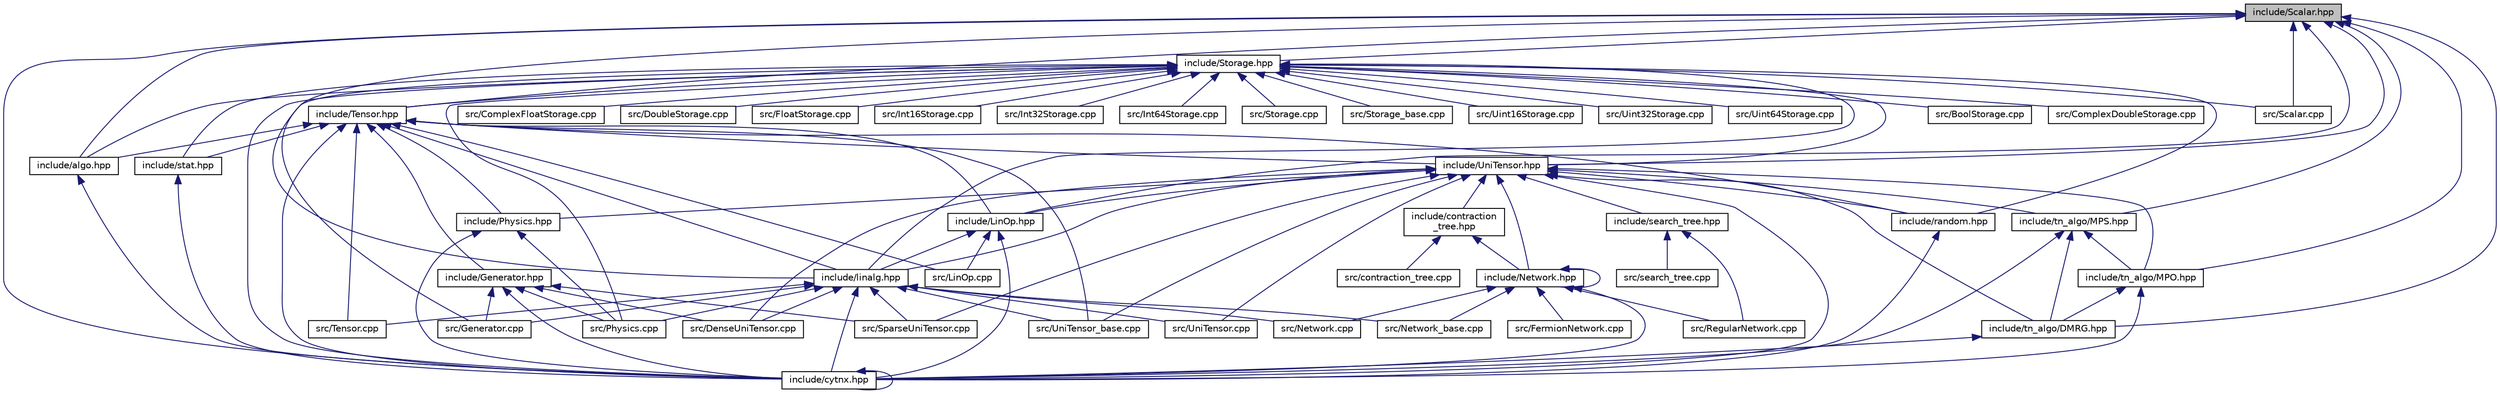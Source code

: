 digraph "include/Scalar.hpp"
{
  edge [fontname="Helvetica",fontsize="10",labelfontname="Helvetica",labelfontsize="10"];
  node [fontname="Helvetica",fontsize="10",shape=record];
  Node27 [label="include/Scalar.hpp",height=0.2,width=0.4,color="black", fillcolor="grey75", style="filled", fontcolor="black"];
  Node27 -> Node28 [dir="back",color="midnightblue",fontsize="10",style="solid",fontname="Helvetica"];
  Node28 [label="include/Storage.hpp",height=0.2,width=0.4,color="black", fillcolor="white", style="filled",URL="$Storage_8hpp.html"];
  Node28 -> Node29 [dir="back",color="midnightblue",fontsize="10",style="solid",fontname="Helvetica"];
  Node29 [label="include/Tensor.hpp",height=0.2,width=0.4,color="black", fillcolor="white", style="filled",URL="$Tensor_8hpp.html"];
  Node29 -> Node30 [dir="back",color="midnightblue",fontsize="10",style="solid",fontname="Helvetica"];
  Node30 [label="include/algo.hpp",height=0.2,width=0.4,color="black", fillcolor="white", style="filled",URL="$algo_8hpp.html"];
  Node30 -> Node31 [dir="back",color="midnightblue",fontsize="10",style="solid",fontname="Helvetica"];
  Node31 [label="include/cytnx.hpp",height=0.2,width=0.4,color="black", fillcolor="white", style="filled",URL="$cytnx_8hpp.html"];
  Node31 -> Node31 [dir="back",color="midnightblue",fontsize="10",style="solid",fontname="Helvetica"];
  Node29 -> Node32 [dir="back",color="midnightblue",fontsize="10",style="solid",fontname="Helvetica"];
  Node32 [label="include/UniTensor.hpp",height=0.2,width=0.4,color="black", fillcolor="white", style="filled",URL="$UniTensor_8hpp.html"];
  Node32 -> Node33 [dir="back",color="midnightblue",fontsize="10",style="solid",fontname="Helvetica"];
  Node33 [label="include/contraction\l_tree.hpp",height=0.2,width=0.4,color="black", fillcolor="white", style="filled",URL="$contraction__tree_8hpp.html"];
  Node33 -> Node34 [dir="back",color="midnightblue",fontsize="10",style="solid",fontname="Helvetica"];
  Node34 [label="include/Network.hpp",height=0.2,width=0.4,color="black", fillcolor="white", style="filled",URL="$Network_8hpp.html"];
  Node34 -> Node31 [dir="back",color="midnightblue",fontsize="10",style="solid",fontname="Helvetica"];
  Node34 -> Node34 [dir="back",color="midnightblue",fontsize="10",style="solid",fontname="Helvetica"];
  Node34 -> Node35 [dir="back",color="midnightblue",fontsize="10",style="solid",fontname="Helvetica"];
  Node35 [label="src/FermionNetwork.cpp",height=0.2,width=0.4,color="black", fillcolor="white", style="filled",URL="$FermionNetwork_8cpp.html"];
  Node34 -> Node36 [dir="back",color="midnightblue",fontsize="10",style="solid",fontname="Helvetica"];
  Node36 [label="src/Network.cpp",height=0.2,width=0.4,color="black", fillcolor="white", style="filled",URL="$Network_8cpp.html"];
  Node34 -> Node37 [dir="back",color="midnightblue",fontsize="10",style="solid",fontname="Helvetica"];
  Node37 [label="src/Network_base.cpp",height=0.2,width=0.4,color="black", fillcolor="white", style="filled",URL="$Network__base_8cpp.html"];
  Node34 -> Node38 [dir="back",color="midnightblue",fontsize="10",style="solid",fontname="Helvetica"];
  Node38 [label="src/RegularNetwork.cpp",height=0.2,width=0.4,color="black", fillcolor="white", style="filled",URL="$RegularNetwork_8cpp.html"];
  Node33 -> Node39 [dir="back",color="midnightblue",fontsize="10",style="solid",fontname="Helvetica"];
  Node39 [label="src/contraction_tree.cpp",height=0.2,width=0.4,color="black", fillcolor="white", style="filled",URL="$contraction__tree_8cpp.html"];
  Node32 -> Node40 [dir="back",color="midnightblue",fontsize="10",style="solid",fontname="Helvetica"];
  Node40 [label="include/Physics.hpp",height=0.2,width=0.4,color="black", fillcolor="white", style="filled",URL="$Physics_8hpp.html"];
  Node40 -> Node31 [dir="back",color="midnightblue",fontsize="10",style="solid",fontname="Helvetica"];
  Node40 -> Node41 [dir="back",color="midnightblue",fontsize="10",style="solid",fontname="Helvetica"];
  Node41 [label="src/Physics.cpp",height=0.2,width=0.4,color="black", fillcolor="white", style="filled",URL="$Physics_8cpp.html"];
  Node32 -> Node42 [dir="back",color="midnightblue",fontsize="10",style="solid",fontname="Helvetica"];
  Node42 [label="include/linalg.hpp",height=0.2,width=0.4,color="black", fillcolor="white", style="filled",URL="$linalg_8hpp.html"];
  Node42 -> Node31 [dir="back",color="midnightblue",fontsize="10",style="solid",fontname="Helvetica"];
  Node42 -> Node43 [dir="back",color="midnightblue",fontsize="10",style="solid",fontname="Helvetica"];
  Node43 [label="src/DenseUniTensor.cpp",height=0.2,width=0.4,color="black", fillcolor="white", style="filled",URL="$DenseUniTensor_8cpp.html"];
  Node42 -> Node44 [dir="back",color="midnightblue",fontsize="10",style="solid",fontname="Helvetica"];
  Node44 [label="src/Generator.cpp",height=0.2,width=0.4,color="black", fillcolor="white", style="filled",URL="$Generator_8cpp.html"];
  Node42 -> Node36 [dir="back",color="midnightblue",fontsize="10",style="solid",fontname="Helvetica"];
  Node42 -> Node37 [dir="back",color="midnightblue",fontsize="10",style="solid",fontname="Helvetica"];
  Node42 -> Node41 [dir="back",color="midnightblue",fontsize="10",style="solid",fontname="Helvetica"];
  Node42 -> Node45 [dir="back",color="midnightblue",fontsize="10",style="solid",fontname="Helvetica"];
  Node45 [label="src/SparseUniTensor.cpp",height=0.2,width=0.4,color="black", fillcolor="white", style="filled",URL="$SparseUniTensor_8cpp.html"];
  Node42 -> Node46 [dir="back",color="midnightblue",fontsize="10",style="solid",fontname="Helvetica"];
  Node46 [label="src/Tensor.cpp",height=0.2,width=0.4,color="black", fillcolor="white", style="filled",URL="$Tensor_8cpp.html"];
  Node42 -> Node47 [dir="back",color="midnightblue",fontsize="10",style="solid",fontname="Helvetica"];
  Node47 [label="src/UniTensor.cpp",height=0.2,width=0.4,color="black", fillcolor="white", style="filled",URL="$UniTensor_8cpp.html"];
  Node42 -> Node48 [dir="back",color="midnightblue",fontsize="10",style="solid",fontname="Helvetica"];
  Node48 [label="src/UniTensor_base.cpp",height=0.2,width=0.4,color="black", fillcolor="white", style="filled",URL="$UniTensor__base_8cpp.html"];
  Node32 -> Node49 [dir="back",color="midnightblue",fontsize="10",style="solid",fontname="Helvetica"];
  Node49 [label="include/LinOp.hpp",height=0.2,width=0.4,color="black", fillcolor="white", style="filled",URL="$LinOp_8hpp.html"];
  Node49 -> Node42 [dir="back",color="midnightblue",fontsize="10",style="solid",fontname="Helvetica"];
  Node49 -> Node31 [dir="back",color="midnightblue",fontsize="10",style="solid",fontname="Helvetica"];
  Node49 -> Node50 [dir="back",color="midnightblue",fontsize="10",style="solid",fontname="Helvetica"];
  Node50 [label="src/LinOp.cpp",height=0.2,width=0.4,color="black", fillcolor="white", style="filled",URL="$LinOp_8cpp.html"];
  Node32 -> Node51 [dir="back",color="midnightblue",fontsize="10",style="solid",fontname="Helvetica"];
  Node51 [label="include/random.hpp",height=0.2,width=0.4,color="black", fillcolor="white", style="filled",URL="$random_8hpp.html"];
  Node51 -> Node31 [dir="back",color="midnightblue",fontsize="10",style="solid",fontname="Helvetica"];
  Node32 -> Node31 [dir="back",color="midnightblue",fontsize="10",style="solid",fontname="Helvetica"];
  Node32 -> Node34 [dir="back",color="midnightblue",fontsize="10",style="solid",fontname="Helvetica"];
  Node32 -> Node52 [dir="back",color="midnightblue",fontsize="10",style="solid",fontname="Helvetica"];
  Node52 [label="include/tn_algo/MPS.hpp",height=0.2,width=0.4,color="black", fillcolor="white", style="filled",URL="$MPS_8hpp.html"];
  Node52 -> Node31 [dir="back",color="midnightblue",fontsize="10",style="solid",fontname="Helvetica"];
  Node52 -> Node53 [dir="back",color="midnightblue",fontsize="10",style="solid",fontname="Helvetica"];
  Node53 [label="include/tn_algo/MPO.hpp",height=0.2,width=0.4,color="black", fillcolor="white", style="filled",URL="$MPO_8hpp.html"];
  Node53 -> Node31 [dir="back",color="midnightblue",fontsize="10",style="solid",fontname="Helvetica"];
  Node53 -> Node54 [dir="back",color="midnightblue",fontsize="10",style="solid",fontname="Helvetica"];
  Node54 [label="include/tn_algo/DMRG.hpp",height=0.2,width=0.4,color="black", fillcolor="white", style="filled",URL="$DMRG_8hpp.html"];
  Node54 -> Node31 [dir="back",color="midnightblue",fontsize="10",style="solid",fontname="Helvetica"];
  Node52 -> Node54 [dir="back",color="midnightblue",fontsize="10",style="solid",fontname="Helvetica"];
  Node32 -> Node53 [dir="back",color="midnightblue",fontsize="10",style="solid",fontname="Helvetica"];
  Node32 -> Node54 [dir="back",color="midnightblue",fontsize="10",style="solid",fontname="Helvetica"];
  Node32 -> Node55 [dir="back",color="midnightblue",fontsize="10",style="solid",fontname="Helvetica"];
  Node55 [label="include/search_tree.hpp",height=0.2,width=0.4,color="black", fillcolor="white", style="filled",URL="$search__tree_8hpp.html"];
  Node55 -> Node38 [dir="back",color="midnightblue",fontsize="10",style="solid",fontname="Helvetica"];
  Node55 -> Node56 [dir="back",color="midnightblue",fontsize="10",style="solid",fontname="Helvetica"];
  Node56 [label="src/search_tree.cpp",height=0.2,width=0.4,color="black", fillcolor="white", style="filled",URL="$search__tree_8cpp.html"];
  Node32 -> Node43 [dir="back",color="midnightblue",fontsize="10",style="solid",fontname="Helvetica"];
  Node32 -> Node45 [dir="back",color="midnightblue",fontsize="10",style="solid",fontname="Helvetica"];
  Node32 -> Node47 [dir="back",color="midnightblue",fontsize="10",style="solid",fontname="Helvetica"];
  Node32 -> Node48 [dir="back",color="midnightblue",fontsize="10",style="solid",fontname="Helvetica"];
  Node29 -> Node31 [dir="back",color="midnightblue",fontsize="10",style="solid",fontname="Helvetica"];
  Node29 -> Node57 [dir="back",color="midnightblue",fontsize="10",style="solid",fontname="Helvetica"];
  Node57 [label="include/Generator.hpp",height=0.2,width=0.4,color="black", fillcolor="white", style="filled",URL="$Generator_8hpp.html"];
  Node57 -> Node31 [dir="back",color="midnightblue",fontsize="10",style="solid",fontname="Helvetica"];
  Node57 -> Node43 [dir="back",color="midnightblue",fontsize="10",style="solid",fontname="Helvetica"];
  Node57 -> Node44 [dir="back",color="midnightblue",fontsize="10",style="solid",fontname="Helvetica"];
  Node57 -> Node41 [dir="back",color="midnightblue",fontsize="10",style="solid",fontname="Helvetica"];
  Node57 -> Node45 [dir="back",color="midnightblue",fontsize="10",style="solid",fontname="Helvetica"];
  Node29 -> Node40 [dir="back",color="midnightblue",fontsize="10",style="solid",fontname="Helvetica"];
  Node29 -> Node58 [dir="back",color="midnightblue",fontsize="10",style="solid",fontname="Helvetica"];
  Node58 [label="include/stat.hpp",height=0.2,width=0.4,color="black", fillcolor="white", style="filled",URL="$stat_8hpp.html"];
  Node58 -> Node31 [dir="back",color="midnightblue",fontsize="10",style="solid",fontname="Helvetica"];
  Node29 -> Node42 [dir="back",color="midnightblue",fontsize="10",style="solid",fontname="Helvetica"];
  Node29 -> Node49 [dir="back",color="midnightblue",fontsize="10",style="solid",fontname="Helvetica"];
  Node29 -> Node51 [dir="back",color="midnightblue",fontsize="10",style="solid",fontname="Helvetica"];
  Node29 -> Node50 [dir="back",color="midnightblue",fontsize="10",style="solid",fontname="Helvetica"];
  Node29 -> Node46 [dir="back",color="midnightblue",fontsize="10",style="solid",fontname="Helvetica"];
  Node29 -> Node48 [dir="back",color="midnightblue",fontsize="10",style="solid",fontname="Helvetica"];
  Node28 -> Node30 [dir="back",color="midnightblue",fontsize="10",style="solid",fontname="Helvetica"];
  Node28 -> Node32 [dir="back",color="midnightblue",fontsize="10",style="solid",fontname="Helvetica"];
  Node28 -> Node31 [dir="back",color="midnightblue",fontsize="10",style="solid",fontname="Helvetica"];
  Node28 -> Node58 [dir="back",color="midnightblue",fontsize="10",style="solid",fontname="Helvetica"];
  Node28 -> Node42 [dir="back",color="midnightblue",fontsize="10",style="solid",fontname="Helvetica"];
  Node28 -> Node51 [dir="back",color="midnightblue",fontsize="10",style="solid",fontname="Helvetica"];
  Node28 -> Node59 [dir="back",color="midnightblue",fontsize="10",style="solid",fontname="Helvetica"];
  Node59 [label="src/BoolStorage.cpp",height=0.2,width=0.4,color="black", fillcolor="white", style="filled",URL="$BoolStorage_8cpp.html"];
  Node28 -> Node60 [dir="back",color="midnightblue",fontsize="10",style="solid",fontname="Helvetica"];
  Node60 [label="src/ComplexDoubleStorage.cpp",height=0.2,width=0.4,color="black", fillcolor="white", style="filled",URL="$ComplexDoubleStorage_8cpp.html"];
  Node28 -> Node61 [dir="back",color="midnightblue",fontsize="10",style="solid",fontname="Helvetica"];
  Node61 [label="src/ComplexFloatStorage.cpp",height=0.2,width=0.4,color="black", fillcolor="white", style="filled",URL="$ComplexFloatStorage_8cpp.html"];
  Node28 -> Node62 [dir="back",color="midnightblue",fontsize="10",style="solid",fontname="Helvetica"];
  Node62 [label="src/DoubleStorage.cpp",height=0.2,width=0.4,color="black", fillcolor="white", style="filled",URL="$DoubleStorage_8cpp.html"];
  Node28 -> Node63 [dir="back",color="midnightblue",fontsize="10",style="solid",fontname="Helvetica"];
  Node63 [label="src/FloatStorage.cpp",height=0.2,width=0.4,color="black", fillcolor="white", style="filled",URL="$FloatStorage_8cpp.html"];
  Node28 -> Node44 [dir="back",color="midnightblue",fontsize="10",style="solid",fontname="Helvetica"];
  Node28 -> Node64 [dir="back",color="midnightblue",fontsize="10",style="solid",fontname="Helvetica"];
  Node64 [label="src/Int16Storage.cpp",height=0.2,width=0.4,color="black", fillcolor="white", style="filled",URL="$Int16Storage_8cpp.html"];
  Node28 -> Node65 [dir="back",color="midnightblue",fontsize="10",style="solid",fontname="Helvetica"];
  Node65 [label="src/Int32Storage.cpp",height=0.2,width=0.4,color="black", fillcolor="white", style="filled",URL="$Int32Storage_8cpp.html"];
  Node28 -> Node66 [dir="back",color="midnightblue",fontsize="10",style="solid",fontname="Helvetica"];
  Node66 [label="src/Int64Storage.cpp",height=0.2,width=0.4,color="black", fillcolor="white", style="filled",URL="$Int64Storage_8cpp.html"];
  Node28 -> Node41 [dir="back",color="midnightblue",fontsize="10",style="solid",fontname="Helvetica"];
  Node28 -> Node67 [dir="back",color="midnightblue",fontsize="10",style="solid",fontname="Helvetica"];
  Node67 [label="src/Scalar.cpp",height=0.2,width=0.4,color="black", fillcolor="white", style="filled",URL="$Scalar_8cpp.html"];
  Node28 -> Node68 [dir="back",color="midnightblue",fontsize="10",style="solid",fontname="Helvetica"];
  Node68 [label="src/Storage.cpp",height=0.2,width=0.4,color="black", fillcolor="white", style="filled",URL="$Storage_8cpp.html"];
  Node28 -> Node69 [dir="back",color="midnightblue",fontsize="10",style="solid",fontname="Helvetica"];
  Node69 [label="src/Storage_base.cpp",height=0.2,width=0.4,color="black", fillcolor="white", style="filled",URL="$Storage__base_8cpp.html"];
  Node28 -> Node70 [dir="back",color="midnightblue",fontsize="10",style="solid",fontname="Helvetica"];
  Node70 [label="src/Uint16Storage.cpp",height=0.2,width=0.4,color="black", fillcolor="white", style="filled",URL="$Uint16Storage_8cpp.html"];
  Node28 -> Node71 [dir="back",color="midnightblue",fontsize="10",style="solid",fontname="Helvetica"];
  Node71 [label="src/Uint32Storage.cpp",height=0.2,width=0.4,color="black", fillcolor="white", style="filled",URL="$Uint32Storage_8cpp.html"];
  Node28 -> Node72 [dir="back",color="midnightblue",fontsize="10",style="solid",fontname="Helvetica"];
  Node72 [label="src/Uint64Storage.cpp",height=0.2,width=0.4,color="black", fillcolor="white", style="filled",URL="$Uint64Storage_8cpp.html"];
  Node27 -> Node29 [dir="back",color="midnightblue",fontsize="10",style="solid",fontname="Helvetica"];
  Node27 -> Node30 [dir="back",color="midnightblue",fontsize="10",style="solid",fontname="Helvetica"];
  Node27 -> Node32 [dir="back",color="midnightblue",fontsize="10",style="solid",fontname="Helvetica"];
  Node27 -> Node42 [dir="back",color="midnightblue",fontsize="10",style="solid",fontname="Helvetica"];
  Node27 -> Node49 [dir="back",color="midnightblue",fontsize="10",style="solid",fontname="Helvetica"];
  Node27 -> Node31 [dir="back",color="midnightblue",fontsize="10",style="solid",fontname="Helvetica"];
  Node27 -> Node52 [dir="back",color="midnightblue",fontsize="10",style="solid",fontname="Helvetica"];
  Node27 -> Node53 [dir="back",color="midnightblue",fontsize="10",style="solid",fontname="Helvetica"];
  Node27 -> Node54 [dir="back",color="midnightblue",fontsize="10",style="solid",fontname="Helvetica"];
  Node27 -> Node67 [dir="back",color="midnightblue",fontsize="10",style="solid",fontname="Helvetica"];
}
